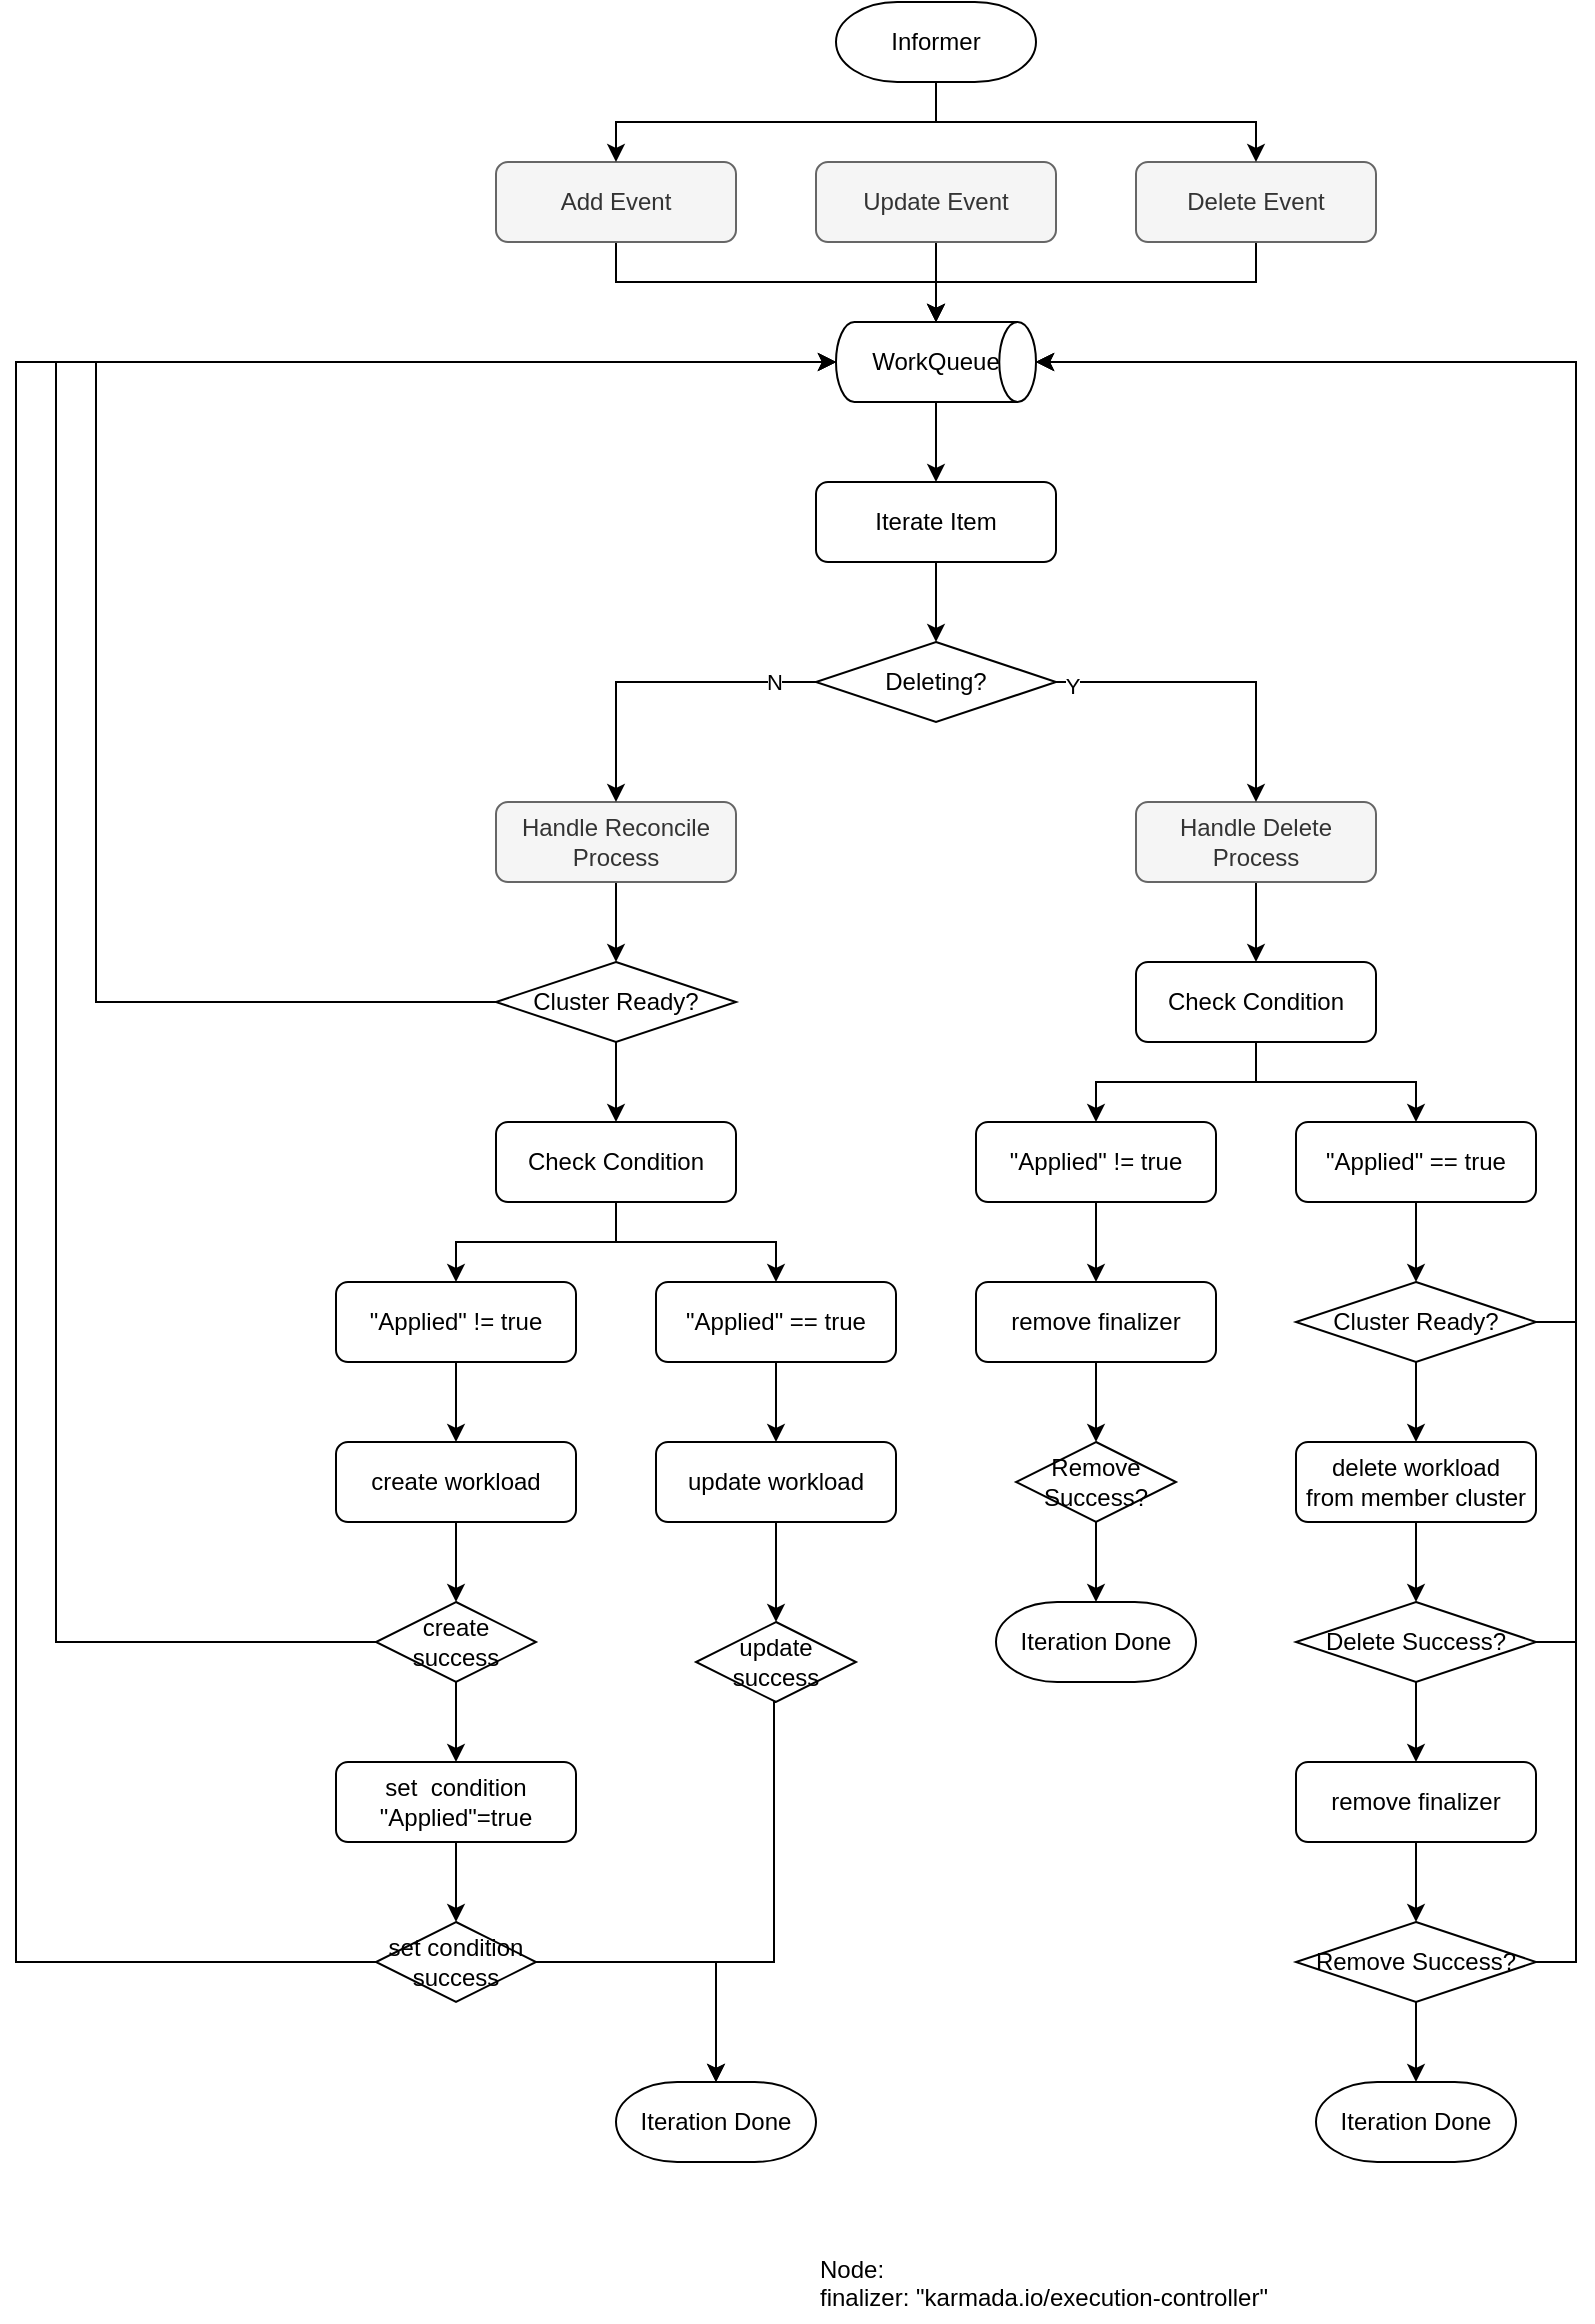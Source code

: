 <mxfile version="12.9.13" type="device"><diagram id="C5RBs43oDa-KdzZeNtuy" name="Page-1"><mxGraphModel dx="1024" dy="1900" grid="1" gridSize="10" guides="1" tooltips="1" connect="1" arrows="1" fold="1" page="1" pageScale="1" pageWidth="827" pageHeight="1169" math="0" shadow="0"><root><mxCell id="WIyWlLk6GJQsqaUBKTNV-0"/><mxCell id="WIyWlLk6GJQsqaUBKTNV-1" parent="WIyWlLk6GJQsqaUBKTNV-0"/><mxCell id="we85i9qG4CUHrG2p9SjP-51" value="" style="edgeStyle=orthogonalEdgeStyle;rounded=0;orthogonalLoop=1;jettySize=auto;html=1;" parent="WIyWlLk6GJQsqaUBKTNV-1" source="we85i9qG4CUHrG2p9SjP-1" target="we85i9qG4CUHrG2p9SjP-25" edge="1"><mxGeometry relative="1" as="geometry"/></mxCell><mxCell id="we85i9qG4CUHrG2p9SjP-1" value="Iterate Item" style="rounded=1;whiteSpace=wrap;html=1;" parent="WIyWlLk6GJQsqaUBKTNV-1" vertex="1"><mxGeometry x="440" y="40" width="120" height="40" as="geometry"/></mxCell><mxCell id="we85i9qG4CUHrG2p9SjP-73" value="" style="edgeStyle=orthogonalEdgeStyle;rounded=0;orthogonalLoop=1;jettySize=auto;html=1;" parent="WIyWlLk6GJQsqaUBKTNV-1" source="we85i9qG4CUHrG2p9SjP-3" target="we85i9qG4CUHrG2p9SjP-72" edge="1"><mxGeometry relative="1" as="geometry"/></mxCell><mxCell id="we85i9qG4CUHrG2p9SjP-3" value="Handle Reconcile&lt;br&gt;Process" style="rounded=1;whiteSpace=wrap;html=1;fillColor=#f5f5f5;strokeColor=#666666;fontColor=#333333;" parent="WIyWlLk6GJQsqaUBKTNV-1" vertex="1"><mxGeometry x="280" y="200" width="120" height="40" as="geometry"/></mxCell><mxCell id="we85i9qG4CUHrG2p9SjP-107" value="" style="edgeStyle=orthogonalEdgeStyle;rounded=0;orthogonalLoop=1;jettySize=auto;html=1;" parent="WIyWlLk6GJQsqaUBKTNV-1" source="we85i9qG4CUHrG2p9SjP-4" target="we85i9qG4CUHrG2p9SjP-95" edge="1"><mxGeometry relative="1" as="geometry"/></mxCell><mxCell id="we85i9qG4CUHrG2p9SjP-4" value="Handle Delete Process" style="rounded=1;whiteSpace=wrap;html=1;fillColor=#f5f5f5;strokeColor=#666666;fontColor=#333333;" parent="WIyWlLk6GJQsqaUBKTNV-1" vertex="1"><mxGeometry x="600" y="200" width="120" height="40" as="geometry"/></mxCell><mxCell id="we85i9qG4CUHrG2p9SjP-7" value="" style="edgeStyle=orthogonalEdgeStyle;rounded=0;orthogonalLoop=1;jettySize=auto;html=1;" parent="WIyWlLk6GJQsqaUBKTNV-1" source="we85i9qG4CUHrG2p9SjP-5" target="we85i9qG4CUHrG2p9SjP-6" edge="1"><mxGeometry relative="1" as="geometry"/></mxCell><mxCell id="1JMgSbwqyxxpb6ZprhaH-26" style="edgeStyle=orthogonalEdgeStyle;rounded=0;orthogonalLoop=1;jettySize=auto;html=1;" parent="WIyWlLk6GJQsqaUBKTNV-1" source="we85i9qG4CUHrG2p9SjP-5" edge="1"><mxGeometry relative="1" as="geometry"><mxPoint x="550" y="-20" as="targetPoint"/><Array as="points"><mxPoint x="820" y="460"/><mxPoint x="820" y="-20"/></Array></mxGeometry></mxCell><mxCell id="we85i9qG4CUHrG2p9SjP-5" value="Cluster Ready?" style="strokeWidth=1;html=1;shape=mxgraph.flowchart.decision;whiteSpace=wrap;" parent="WIyWlLk6GJQsqaUBKTNV-1" vertex="1"><mxGeometry x="680" y="440" width="120" height="40" as="geometry"/></mxCell><mxCell id="we85i9qG4CUHrG2p9SjP-11" value="" style="edgeStyle=orthogonalEdgeStyle;rounded=0;orthogonalLoop=1;jettySize=auto;html=1;" parent="WIyWlLk6GJQsqaUBKTNV-1" source="we85i9qG4CUHrG2p9SjP-6" target="we85i9qG4CUHrG2p9SjP-10" edge="1"><mxGeometry relative="1" as="geometry"/></mxCell><mxCell id="we85i9qG4CUHrG2p9SjP-6" value="delete workload&lt;br&gt;from member cluster" style="rounded=1;whiteSpace=wrap;html=1;" parent="WIyWlLk6GJQsqaUBKTNV-1" vertex="1"><mxGeometry x="680" y="520" width="120" height="40" as="geometry"/></mxCell><mxCell id="we85i9qG4CUHrG2p9SjP-13" value="" style="edgeStyle=orthogonalEdgeStyle;rounded=0;orthogonalLoop=1;jettySize=auto;html=1;" parent="WIyWlLk6GJQsqaUBKTNV-1" source="we85i9qG4CUHrG2p9SjP-10" target="we85i9qG4CUHrG2p9SjP-12" edge="1"><mxGeometry relative="1" as="geometry"/></mxCell><mxCell id="we85i9qG4CUHrG2p9SjP-120" value="" style="edgeStyle=orthogonalEdgeStyle;rounded=0;orthogonalLoop=1;jettySize=auto;html=1;" parent="WIyWlLk6GJQsqaUBKTNV-1" source="we85i9qG4CUHrG2p9SjP-12" target="we85i9qG4CUHrG2p9SjP-18" edge="1"><mxGeometry relative="1" as="geometry"/></mxCell><mxCell id="we85i9qG4CUHrG2p9SjP-12" value="remove finalizer" style="rounded=1;whiteSpace=wrap;html=1;" parent="WIyWlLk6GJQsqaUBKTNV-1" vertex="1"><mxGeometry x="680" y="680" width="120" height="40" as="geometry"/></mxCell><mxCell id="1JMgSbwqyxxpb6ZprhaH-23" value="" style="edgeStyle=orthogonalEdgeStyle;rounded=0;orthogonalLoop=1;jettySize=auto;html=1;" parent="WIyWlLk6GJQsqaUBKTNV-1" source="we85i9qG4CUHrG2p9SjP-18" target="1JMgSbwqyxxpb6ZprhaH-22" edge="1"><mxGeometry relative="1" as="geometry"/></mxCell><mxCell id="1JMgSbwqyxxpb6ZprhaH-24" style="edgeStyle=orthogonalEdgeStyle;rounded=0;orthogonalLoop=1;jettySize=auto;html=1;entryX=1;entryY=0.5;entryDx=0;entryDy=0;entryPerimeter=0;" parent="WIyWlLk6GJQsqaUBKTNV-1" source="we85i9qG4CUHrG2p9SjP-18" target="1JMgSbwqyxxpb6ZprhaH-8" edge="1"><mxGeometry relative="1" as="geometry"><Array as="points"><mxPoint x="820" y="780"/><mxPoint x="820" y="-20"/></Array></mxGeometry></mxCell><mxCell id="we85i9qG4CUHrG2p9SjP-18" value="Remove Success?" style="strokeWidth=1;html=1;shape=mxgraph.flowchart.decision;whiteSpace=wrap;" parent="WIyWlLk6GJQsqaUBKTNV-1" vertex="1"><mxGeometry x="680" y="760" width="120" height="40" as="geometry"/></mxCell><mxCell id="we85i9qG4CUHrG2p9SjP-39" style="edgeStyle=orthogonalEdgeStyle;rounded=0;orthogonalLoop=1;jettySize=auto;html=1;entryX=0.5;entryY=0;entryDx=0;entryDy=0;" parent="WIyWlLk6GJQsqaUBKTNV-1" source="we85i9qG4CUHrG2p9SjP-25" target="we85i9qG4CUHrG2p9SjP-4" edge="1"><mxGeometry relative="1" as="geometry"/></mxCell><mxCell id="we85i9qG4CUHrG2p9SjP-40" value="Y" style="edgeLabel;html=1;align=center;verticalAlign=middle;resizable=0;points=[];" parent="we85i9qG4CUHrG2p9SjP-39" vertex="1" connectable="0"><mxGeometry x="-0.904" y="-2" relative="1" as="geometry"><mxPoint as="offset"/></mxGeometry></mxCell><mxCell id="1JMgSbwqyxxpb6ZprhaH-14" style="edgeStyle=orthogonalEdgeStyle;rounded=0;orthogonalLoop=1;jettySize=auto;html=1;entryX=0.5;entryY=0;entryDx=0;entryDy=0;" parent="WIyWlLk6GJQsqaUBKTNV-1" source="we85i9qG4CUHrG2p9SjP-25" target="we85i9qG4CUHrG2p9SjP-3" edge="1"><mxGeometry relative="1" as="geometry"/></mxCell><mxCell id="1JMgSbwqyxxpb6ZprhaH-15" value="N" style="edgeLabel;html=1;align=center;verticalAlign=middle;resizable=0;points=[];" parent="1JMgSbwqyxxpb6ZprhaH-14" vertex="1" connectable="0"><mxGeometry x="-0.73" relative="1" as="geometry"><mxPoint as="offset"/></mxGeometry></mxCell><mxCell id="we85i9qG4CUHrG2p9SjP-25" value="Deleting?" style="strokeWidth=1;html=1;shape=mxgraph.flowchart.decision;whiteSpace=wrap;" parent="WIyWlLk6GJQsqaUBKTNV-1" vertex="1"><mxGeometry x="440" y="120" width="120" height="40" as="geometry"/></mxCell><mxCell id="we85i9qG4CUHrG2p9SjP-79" value="" style="edgeStyle=orthogonalEdgeStyle;rounded=0;orthogonalLoop=1;jettySize=auto;html=1;" parent="WIyWlLk6GJQsqaUBKTNV-1" source="we85i9qG4CUHrG2p9SjP-72" target="we85i9qG4CUHrG2p9SjP-74" edge="1"><mxGeometry relative="1" as="geometry"/></mxCell><mxCell id="1JMgSbwqyxxpb6ZprhaH-18" style="edgeStyle=orthogonalEdgeStyle;rounded=0;orthogonalLoop=1;jettySize=auto;html=1;entryX=0;entryY=0.5;entryDx=0;entryDy=0;entryPerimeter=0;" parent="WIyWlLk6GJQsqaUBKTNV-1" source="we85i9qG4CUHrG2p9SjP-72" target="1JMgSbwqyxxpb6ZprhaH-8" edge="1"><mxGeometry relative="1" as="geometry"><Array as="points"><mxPoint x="80" y="300"/><mxPoint x="80" y="-20"/></Array></mxGeometry></mxCell><mxCell id="we85i9qG4CUHrG2p9SjP-72" value="Cluster Ready?" style="strokeWidth=1;html=1;shape=mxgraph.flowchart.decision;whiteSpace=wrap;" parent="WIyWlLk6GJQsqaUBKTNV-1" vertex="1"><mxGeometry x="280" y="280" width="120" height="40" as="geometry"/></mxCell><mxCell id="we85i9qG4CUHrG2p9SjP-80" style="edgeStyle=orthogonalEdgeStyle;rounded=0;orthogonalLoop=1;jettySize=auto;html=1;entryX=0.5;entryY=0;entryDx=0;entryDy=0;" parent="WIyWlLk6GJQsqaUBKTNV-1" source="we85i9qG4CUHrG2p9SjP-74" target="we85i9qG4CUHrG2p9SjP-77" edge="1"><mxGeometry relative="1" as="geometry"/></mxCell><mxCell id="we85i9qG4CUHrG2p9SjP-81" style="edgeStyle=orthogonalEdgeStyle;rounded=0;orthogonalLoop=1;jettySize=auto;html=1;entryX=0.5;entryY=0;entryDx=0;entryDy=0;" parent="WIyWlLk6GJQsqaUBKTNV-1" source="we85i9qG4CUHrG2p9SjP-74" target="we85i9qG4CUHrG2p9SjP-78" edge="1"><mxGeometry relative="1" as="geometry"/></mxCell><mxCell id="we85i9qG4CUHrG2p9SjP-74" value="Check Condition" style="rounded=1;whiteSpace=wrap;html=1;" parent="WIyWlLk6GJQsqaUBKTNV-1" vertex="1"><mxGeometry x="280" y="360" width="120" height="40" as="geometry"/></mxCell><mxCell id="we85i9qG4CUHrG2p9SjP-86" value="" style="edgeStyle=orthogonalEdgeStyle;rounded=0;orthogonalLoop=1;jettySize=auto;html=1;" parent="WIyWlLk6GJQsqaUBKTNV-1" source="we85i9qG4CUHrG2p9SjP-77" target="we85i9qG4CUHrG2p9SjP-84" edge="1"><mxGeometry relative="1" as="geometry"/></mxCell><mxCell id="we85i9qG4CUHrG2p9SjP-142" value="" style="edgeStyle=orthogonalEdgeStyle;rounded=0;orthogonalLoop=1;jettySize=auto;html=1;fontColor=#000000;" parent="WIyWlLk6GJQsqaUBKTNV-1" source="we85i9qG4CUHrG2p9SjP-78" target="we85i9qG4CUHrG2p9SjP-90" edge="1"><mxGeometry relative="1" as="geometry"/></mxCell><mxCell id="we85i9qG4CUHrG2p9SjP-144" value="" style="edgeStyle=orthogonalEdgeStyle;rounded=0;orthogonalLoop=1;jettySize=auto;html=1;fontColor=#000000;" parent="WIyWlLk6GJQsqaUBKTNV-1" source="we85i9qG4CUHrG2p9SjP-84" target="we85i9qG4CUHrG2p9SjP-143" edge="1"><mxGeometry relative="1" as="geometry"/></mxCell><mxCell id="we85i9qG4CUHrG2p9SjP-84" value="create workload" style="rounded=1;whiteSpace=wrap;html=1;" parent="WIyWlLk6GJQsqaUBKTNV-1" vertex="1"><mxGeometry x="200" y="520" width="120" height="40" as="geometry"/></mxCell><mxCell id="we85i9qG4CUHrG2p9SjP-147" value="" style="edgeStyle=orthogonalEdgeStyle;rounded=0;orthogonalLoop=1;jettySize=auto;html=1;fontColor=#000000;" parent="WIyWlLk6GJQsqaUBKTNV-1" source="we85i9qG4CUHrG2p9SjP-85" target="we85i9qG4CUHrG2p9SjP-146" edge="1"><mxGeometry relative="1" as="geometry"/></mxCell><mxCell id="we85i9qG4CUHrG2p9SjP-85" value="set&amp;nbsp; condition&lt;br&gt;&quot;Applied&quot;=true" style="rounded=1;whiteSpace=wrap;html=1;fontColor=#000000;" parent="WIyWlLk6GJQsqaUBKTNV-1" vertex="1"><mxGeometry x="200" y="680" width="120" height="40" as="geometry"/></mxCell><mxCell id="we85i9qG4CUHrG2p9SjP-155" value="" style="edgeStyle=orthogonalEdgeStyle;rounded=0;orthogonalLoop=1;jettySize=auto;html=1;fontColor=#000000;" parent="WIyWlLk6GJQsqaUBKTNV-1" source="we85i9qG4CUHrG2p9SjP-90" target="we85i9qG4CUHrG2p9SjP-153" edge="1"><mxGeometry relative="1" as="geometry"/></mxCell><mxCell id="we85i9qG4CUHrG2p9SjP-90" value="update workload" style="rounded=1;whiteSpace=wrap;html=1;" parent="WIyWlLk6GJQsqaUBKTNV-1" vertex="1"><mxGeometry x="360" y="520" width="120" height="40" as="geometry"/></mxCell><mxCell id="we85i9qG4CUHrG2p9SjP-92" value="Iteration Done" style="strokeWidth=1;html=1;shape=mxgraph.flowchart.terminator;whiteSpace=wrap;align=center;" parent="WIyWlLk6GJQsqaUBKTNV-1" vertex="1"><mxGeometry x="340" y="840" width="100" height="40" as="geometry"/></mxCell><mxCell id="we85i9qG4CUHrG2p9SjP-111" value="" style="edgeStyle=orthogonalEdgeStyle;rounded=0;orthogonalLoop=1;jettySize=auto;html=1;" parent="WIyWlLk6GJQsqaUBKTNV-1" source="we85i9qG4CUHrG2p9SjP-95" target="we85i9qG4CUHrG2p9SjP-96" edge="1"><mxGeometry relative="1" as="geometry"/></mxCell><mxCell id="we85i9qG4CUHrG2p9SjP-112" style="edgeStyle=orthogonalEdgeStyle;rounded=0;orthogonalLoop=1;jettySize=auto;html=1;entryX=0.5;entryY=0;entryDx=0;entryDy=0;" parent="WIyWlLk6GJQsqaUBKTNV-1" source="we85i9qG4CUHrG2p9SjP-95" target="we85i9qG4CUHrG2p9SjP-97" edge="1"><mxGeometry relative="1" as="geometry"/></mxCell><mxCell id="we85i9qG4CUHrG2p9SjP-95" value="Check Condition" style="rounded=1;whiteSpace=wrap;html=1;" parent="WIyWlLk6GJQsqaUBKTNV-1" vertex="1"><mxGeometry x="600" y="280" width="120" height="40" as="geometry"/></mxCell><mxCell id="3MQ_bfsC5MPI5m3SmHNy-0" value="" style="edgeStyle=orthogonalEdgeStyle;rounded=0;orthogonalLoop=1;jettySize=auto;html=1;" edge="1" parent="WIyWlLk6GJQsqaUBKTNV-1" source="we85i9qG4CUHrG2p9SjP-96" target="we85i9qG4CUHrG2p9SjP-99"><mxGeometry relative="1" as="geometry"/></mxCell><mxCell id="we85i9qG4CUHrG2p9SjP-96" value="&quot;Applied&quot; != true" style="rounded=1;whiteSpace=wrap;html=1;" parent="WIyWlLk6GJQsqaUBKTNV-1" vertex="1"><mxGeometry x="520" y="360" width="120" height="40" as="geometry"/></mxCell><mxCell id="we85i9qG4CUHrG2p9SjP-114" value="" style="edgeStyle=orthogonalEdgeStyle;rounded=0;orthogonalLoop=1;jettySize=auto;html=1;" parent="WIyWlLk6GJQsqaUBKTNV-1" source="we85i9qG4CUHrG2p9SjP-97" target="we85i9qG4CUHrG2p9SjP-5" edge="1"><mxGeometry relative="1" as="geometry"/></mxCell><mxCell id="we85i9qG4CUHrG2p9SjP-115" value="" style="edgeStyle=orthogonalEdgeStyle;rounded=0;orthogonalLoop=1;jettySize=auto;html=1;" parent="WIyWlLk6GJQsqaUBKTNV-1" source="we85i9qG4CUHrG2p9SjP-99" target="we85i9qG4CUHrG2p9SjP-101" edge="1"><mxGeometry relative="1" as="geometry"/></mxCell><mxCell id="we85i9qG4CUHrG2p9SjP-99" value="remove finalizer" style="rounded=1;whiteSpace=wrap;html=1;" parent="WIyWlLk6GJQsqaUBKTNV-1" vertex="1"><mxGeometry x="520" y="440" width="120" height="40" as="geometry"/></mxCell><mxCell id="we85i9qG4CUHrG2p9SjP-118" style="edgeStyle=orthogonalEdgeStyle;rounded=0;orthogonalLoop=1;jettySize=auto;html=1;entryX=0.5;entryY=0;entryDx=0;entryDy=0;entryPerimeter=0;" parent="WIyWlLk6GJQsqaUBKTNV-1" source="we85i9qG4CUHrG2p9SjP-101" target="we85i9qG4CUHrG2p9SjP-102" edge="1"><mxGeometry relative="1" as="geometry"/></mxCell><mxCell id="we85i9qG4CUHrG2p9SjP-101" value="Remove Success?" style="strokeWidth=1;html=1;shape=mxgraph.flowchart.decision;whiteSpace=wrap;" parent="WIyWlLk6GJQsqaUBKTNV-1" vertex="1"><mxGeometry x="540" y="520" width="80" height="40" as="geometry"/></mxCell><mxCell id="we85i9qG4CUHrG2p9SjP-102" value="Iteration Done" style="strokeWidth=1;html=1;shape=mxgraph.flowchart.terminator;whiteSpace=wrap;align=center;" parent="WIyWlLk6GJQsqaUBKTNV-1" vertex="1"><mxGeometry x="530" y="600" width="100" height="40" as="geometry"/></mxCell><mxCell id="we85i9qG4CUHrG2p9SjP-145" value="" style="edgeStyle=orthogonalEdgeStyle;rounded=0;orthogonalLoop=1;jettySize=auto;html=1;fontColor=#000000;" parent="WIyWlLk6GJQsqaUBKTNV-1" source="we85i9qG4CUHrG2p9SjP-143" target="we85i9qG4CUHrG2p9SjP-85" edge="1"><mxGeometry relative="1" as="geometry"/></mxCell><mxCell id="we85i9qG4CUHrG2p9SjP-150" style="edgeStyle=orthogonalEdgeStyle;rounded=0;orthogonalLoop=1;jettySize=auto;html=1;fontColor=#000000;entryX=0;entryY=0.5;entryDx=0;entryDy=0;entryPerimeter=0;exitX=0;exitY=0.5;exitDx=0;exitDy=0;exitPerimeter=0;" parent="WIyWlLk6GJQsqaUBKTNV-1" source="we85i9qG4CUHrG2p9SjP-143" target="1JMgSbwqyxxpb6ZprhaH-8" edge="1"><mxGeometry relative="1" as="geometry"><mxPoint x="440" y="60" as="targetPoint"/><Array as="points"><mxPoint x="60" y="620"/><mxPoint x="60" y="-20"/></Array></mxGeometry></mxCell><mxCell id="we85i9qG4CUHrG2p9SjP-143" value="create&lt;br&gt;success" style="strokeWidth=1;html=1;shape=mxgraph.flowchart.decision;whiteSpace=wrap;" parent="WIyWlLk6GJQsqaUBKTNV-1" vertex="1"><mxGeometry x="220" y="600" width="80" height="40" as="geometry"/></mxCell><mxCell id="we85i9qG4CUHrG2p9SjP-148" value="" style="edgeStyle=orthogonalEdgeStyle;rounded=0;orthogonalLoop=1;jettySize=auto;html=1;fontColor=#000000;" parent="WIyWlLk6GJQsqaUBKTNV-1" source="we85i9qG4CUHrG2p9SjP-146" target="we85i9qG4CUHrG2p9SjP-92" edge="1"><mxGeometry relative="1" as="geometry"/></mxCell><mxCell id="we85i9qG4CUHrG2p9SjP-151" style="edgeStyle=orthogonalEdgeStyle;rounded=0;orthogonalLoop=1;jettySize=auto;html=1;fontColor=#000000;entryX=0;entryY=0.5;entryDx=0;entryDy=0;entryPerimeter=0;" parent="WIyWlLk6GJQsqaUBKTNV-1" source="we85i9qG4CUHrG2p9SjP-146" target="1JMgSbwqyxxpb6ZprhaH-8" edge="1"><mxGeometry relative="1" as="geometry"><mxPoint x="440" y="58" as="targetPoint"/><Array as="points"><mxPoint x="40" y="780"/><mxPoint x="40" y="-20"/></Array></mxGeometry></mxCell><mxCell id="we85i9qG4CUHrG2p9SjP-146" value="set condition&lt;br&gt;success" style="strokeWidth=1;html=1;shape=mxgraph.flowchart.decision;whiteSpace=wrap;" parent="WIyWlLk6GJQsqaUBKTNV-1" vertex="1"><mxGeometry x="220" y="760" width="80" height="40" as="geometry"/></mxCell><mxCell id="we85i9qG4CUHrG2p9SjP-154" style="edgeStyle=orthogonalEdgeStyle;rounded=0;orthogonalLoop=1;jettySize=auto;html=1;entryX=0.5;entryY=0;entryDx=0;entryDy=0;entryPerimeter=0;fontColor=#000000;exitX=0.5;exitY=1;exitDx=0;exitDy=0;exitPerimeter=0;" parent="WIyWlLk6GJQsqaUBKTNV-1" source="we85i9qG4CUHrG2p9SjP-153" target="we85i9qG4CUHrG2p9SjP-92" edge="1"><mxGeometry relative="1" as="geometry"><Array as="points"><mxPoint x="419" y="650"/><mxPoint x="419" y="780"/><mxPoint x="390" y="780"/></Array></mxGeometry></mxCell><mxCell id="we85i9qG4CUHrG2p9SjP-153" value="update&lt;br&gt;success" style="strokeWidth=1;html=1;shape=mxgraph.flowchart.decision;whiteSpace=wrap;" parent="WIyWlLk6GJQsqaUBKTNV-1" vertex="1"><mxGeometry x="380" y="610" width="80" height="40" as="geometry"/></mxCell><mxCell id="1JMgSbwqyxxpb6ZprhaH-9" style="edgeStyle=orthogonalEdgeStyle;rounded=0;orthogonalLoop=1;jettySize=auto;html=1;" parent="WIyWlLk6GJQsqaUBKTNV-1" source="1JMgSbwqyxxpb6ZprhaH-2" target="1JMgSbwqyxxpb6ZprhaH-8" edge="1"><mxGeometry relative="1" as="geometry"><Array as="points"><mxPoint x="340" y="-60"/><mxPoint x="500" y="-60"/></Array></mxGeometry></mxCell><mxCell id="1JMgSbwqyxxpb6ZprhaH-2" value="Add Event" style="rounded=1;whiteSpace=wrap;html=1;labelBackgroundColor=none;fillColor=#f5f5f5;strokeColor=#666666;fontColor=#333333;" parent="WIyWlLk6GJQsqaUBKTNV-1" vertex="1"><mxGeometry x="280" y="-120" width="120" height="40" as="geometry"/></mxCell><mxCell id="1JMgSbwqyxxpb6ZprhaH-11" style="edgeStyle=orthogonalEdgeStyle;rounded=0;orthogonalLoop=1;jettySize=auto;html=1;entryX=0.5;entryY=0;entryDx=0;entryDy=0;entryPerimeter=0;" parent="WIyWlLk6GJQsqaUBKTNV-1" source="1JMgSbwqyxxpb6ZprhaH-3" target="1JMgSbwqyxxpb6ZprhaH-8" edge="1"><mxGeometry relative="1" as="geometry"><Array as="points"><mxPoint x="660" y="-60"/><mxPoint x="500" y="-60"/></Array></mxGeometry></mxCell><mxCell id="1JMgSbwqyxxpb6ZprhaH-3" value="Delete Event" style="rounded=1;whiteSpace=wrap;html=1;fillColor=#f5f5f5;strokeColor=#666666;fontColor=#333333;" parent="WIyWlLk6GJQsqaUBKTNV-1" vertex="1"><mxGeometry x="600" y="-120" width="120" height="40" as="geometry"/></mxCell><mxCell id="1JMgSbwqyxxpb6ZprhaH-4" style="edgeStyle=orthogonalEdgeStyle;rounded=0;orthogonalLoop=1;jettySize=auto;html=1;exitX=0.5;exitY=1;exitDx=0;exitDy=0;exitPerimeter=0;" parent="WIyWlLk6GJQsqaUBKTNV-1" source="1JMgSbwqyxxpb6ZprhaH-6" target="1JMgSbwqyxxpb6ZprhaH-2" edge="1"><mxGeometry relative="1" as="geometry"/></mxCell><mxCell id="1JMgSbwqyxxpb6ZprhaH-5" style="edgeStyle=orthogonalEdgeStyle;rounded=0;orthogonalLoop=1;jettySize=auto;html=1;entryX=0.5;entryY=0;entryDx=0;entryDy=0;exitX=0.5;exitY=1;exitDx=0;exitDy=0;exitPerimeter=0;" parent="WIyWlLk6GJQsqaUBKTNV-1" source="1JMgSbwqyxxpb6ZprhaH-6" target="1JMgSbwqyxxpb6ZprhaH-3" edge="1"><mxGeometry relative="1" as="geometry"/></mxCell><mxCell id="1JMgSbwqyxxpb6ZprhaH-6" value="Informer" style="strokeWidth=1;html=1;shape=mxgraph.flowchart.terminator;whiteSpace=wrap;" parent="WIyWlLk6GJQsqaUBKTNV-1" vertex="1"><mxGeometry x="450" y="-200" width="100" height="40" as="geometry"/></mxCell><mxCell id="1JMgSbwqyxxpb6ZprhaH-10" value="" style="edgeStyle=orthogonalEdgeStyle;rounded=0;orthogonalLoop=1;jettySize=auto;html=1;" parent="WIyWlLk6GJQsqaUBKTNV-1" source="1JMgSbwqyxxpb6ZprhaH-7" target="1JMgSbwqyxxpb6ZprhaH-8" edge="1"><mxGeometry relative="1" as="geometry"/></mxCell><mxCell id="1JMgSbwqyxxpb6ZprhaH-7" value="Update Event" style="rounded=1;whiteSpace=wrap;html=1;labelBackgroundColor=none;fillColor=#f5f5f5;strokeColor=#666666;fontColor=#333333;" parent="WIyWlLk6GJQsqaUBKTNV-1" vertex="1"><mxGeometry x="440" y="-120" width="120" height="40" as="geometry"/></mxCell><mxCell id="1JMgSbwqyxxpb6ZprhaH-12" value="" style="edgeStyle=orthogonalEdgeStyle;rounded=0;orthogonalLoop=1;jettySize=auto;html=1;" parent="WIyWlLk6GJQsqaUBKTNV-1" source="1JMgSbwqyxxpb6ZprhaH-8" target="we85i9qG4CUHrG2p9SjP-1" edge="1"><mxGeometry relative="1" as="geometry"/></mxCell><mxCell id="1JMgSbwqyxxpb6ZprhaH-8" value="WorkQueue" style="strokeWidth=1;html=1;shape=mxgraph.flowchart.direct_data;whiteSpace=wrap;" parent="WIyWlLk6GJQsqaUBKTNV-1" vertex="1"><mxGeometry x="450" y="-40" width="100" height="40" as="geometry"/></mxCell><mxCell id="1JMgSbwqyxxpb6ZprhaH-13" value="&lt;span&gt;Node:&amp;nbsp;&lt;br&gt;&lt;/span&gt;&lt;span&gt;finalizer: &quot;karmada.io/execution-controller&quot;&lt;/span&gt;" style="text;html=1;strokeColor=none;fillColor=none;align=left;verticalAlign=top;whiteSpace=wrap;rounded=0;" parent="WIyWlLk6GJQsqaUBKTNV-1" vertex="1"><mxGeometry x="440" y="920" width="380" height="40" as="geometry"/></mxCell><mxCell id="we85i9qG4CUHrG2p9SjP-78" value="&quot;Applied&quot; == true" style="rounded=1;whiteSpace=wrap;html=1;" parent="WIyWlLk6GJQsqaUBKTNV-1" vertex="1"><mxGeometry x="360" y="440" width="120" height="40" as="geometry"/></mxCell><mxCell id="we85i9qG4CUHrG2p9SjP-97" value="&quot;Applied&quot; == true" style="rounded=1;whiteSpace=wrap;html=1;" parent="WIyWlLk6GJQsqaUBKTNV-1" vertex="1"><mxGeometry x="680" y="360" width="120" height="40" as="geometry"/></mxCell><mxCell id="1JMgSbwqyxxpb6ZprhaH-25" style="edgeStyle=orthogonalEdgeStyle;rounded=0;orthogonalLoop=1;jettySize=auto;html=1;entryX=1;entryY=0.5;entryDx=0;entryDy=0;entryPerimeter=0;" parent="WIyWlLk6GJQsqaUBKTNV-1" source="we85i9qG4CUHrG2p9SjP-10" target="1JMgSbwqyxxpb6ZprhaH-8" edge="1"><mxGeometry relative="1" as="geometry"><Array as="points"><mxPoint x="820" y="620"/><mxPoint x="820" y="-20"/></Array></mxGeometry></mxCell><mxCell id="we85i9qG4CUHrG2p9SjP-10" value="Delete Success?" style="strokeWidth=1;html=1;shape=mxgraph.flowchart.decision;whiteSpace=wrap;" parent="WIyWlLk6GJQsqaUBKTNV-1" vertex="1"><mxGeometry x="680" y="600" width="120" height="40" as="geometry"/></mxCell><mxCell id="1JMgSbwqyxxpb6ZprhaH-22" value="Iteration Done" style="strokeWidth=1;html=1;shape=mxgraph.flowchart.terminator;whiteSpace=wrap;align=center;" parent="WIyWlLk6GJQsqaUBKTNV-1" vertex="1"><mxGeometry x="690" y="840" width="100" height="40" as="geometry"/></mxCell><mxCell id="we85i9qG4CUHrG2p9SjP-77" value="&quot;Applied&quot; != true" style="rounded=1;whiteSpace=wrap;html=1;" parent="WIyWlLk6GJQsqaUBKTNV-1" vertex="1"><mxGeometry x="200" y="440" width="120" height="40" as="geometry"/></mxCell></root></mxGraphModel></diagram></mxfile>
